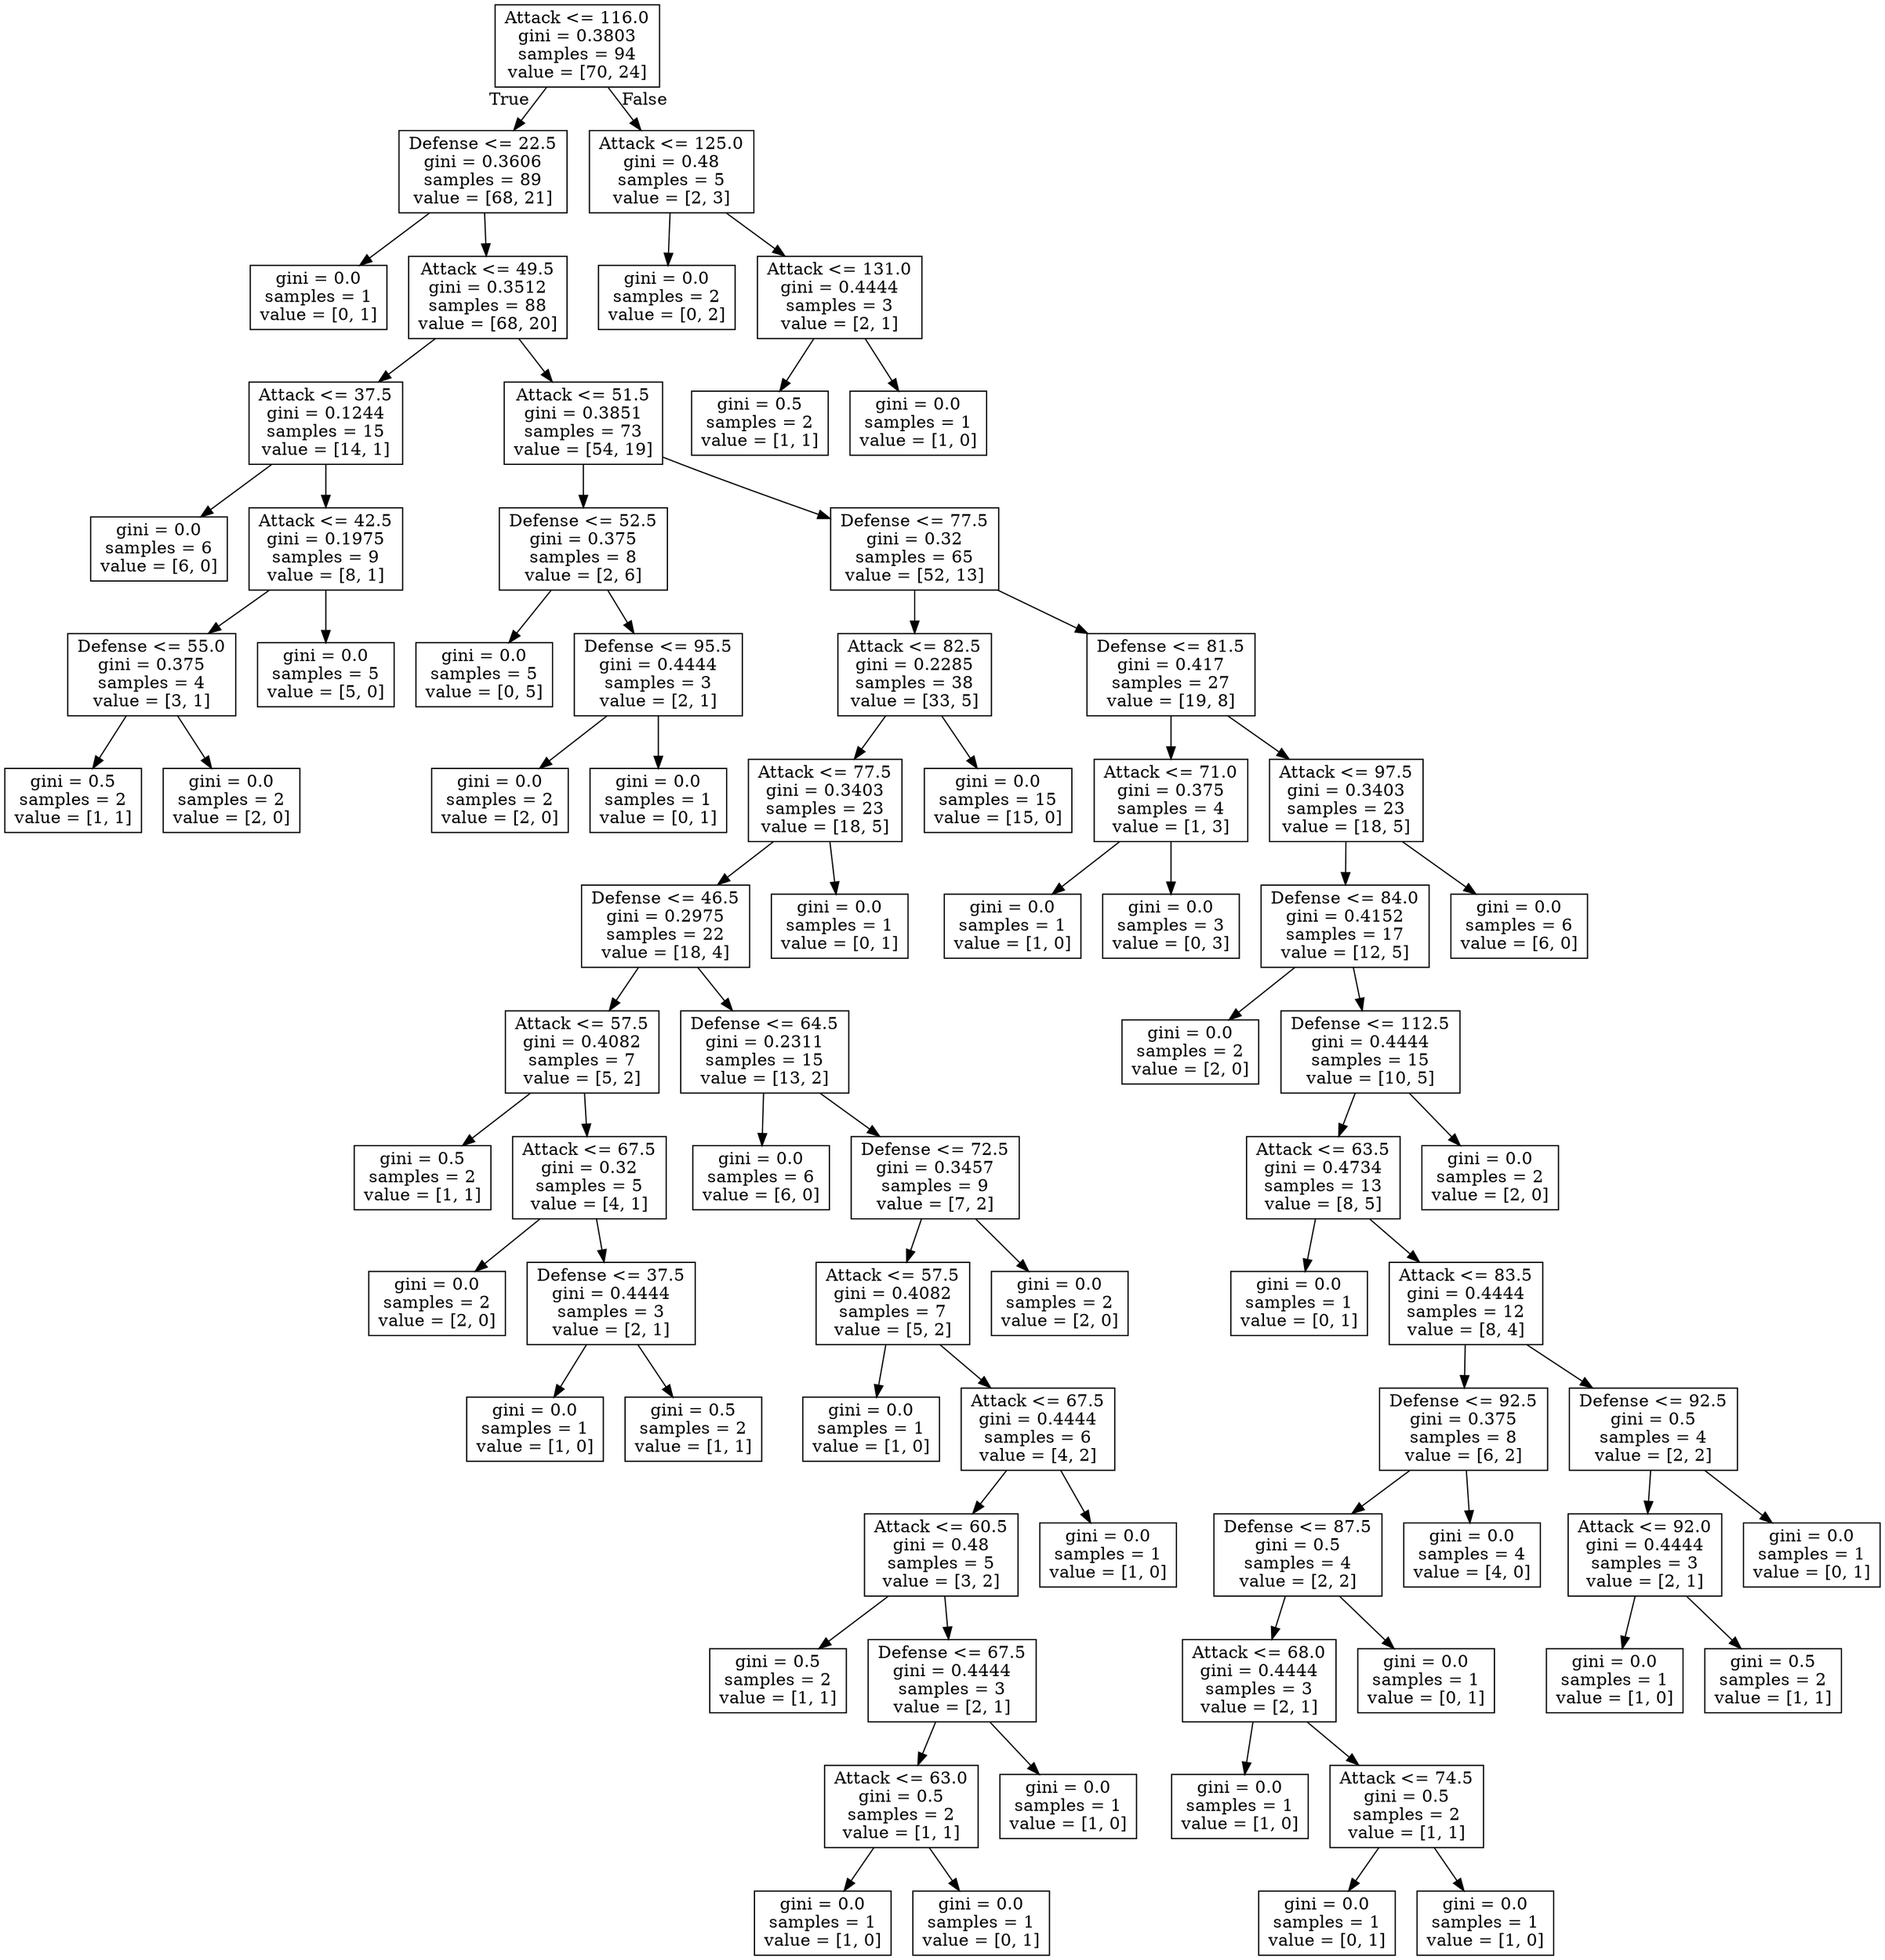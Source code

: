 digraph Tree {
node [shape=box] ;
0 [label="Attack <= 116.0\ngini = 0.3803\nsamples = 94\nvalue = [70, 24]"] ;
1 [label="Defense <= 22.5\ngini = 0.3606\nsamples = 89\nvalue = [68, 21]"] ;
0 -> 1 [labeldistance=2.5, labelangle=45, headlabel="True"] ;
2 [label="gini = 0.0\nsamples = 1\nvalue = [0, 1]"] ;
1 -> 2 ;
3 [label="Attack <= 49.5\ngini = 0.3512\nsamples = 88\nvalue = [68, 20]"] ;
1 -> 3 ;
4 [label="Attack <= 37.5\ngini = 0.1244\nsamples = 15\nvalue = [14, 1]"] ;
3 -> 4 ;
5 [label="gini = 0.0\nsamples = 6\nvalue = [6, 0]"] ;
4 -> 5 ;
6 [label="Attack <= 42.5\ngini = 0.1975\nsamples = 9\nvalue = [8, 1]"] ;
4 -> 6 ;
7 [label="Defense <= 55.0\ngini = 0.375\nsamples = 4\nvalue = [3, 1]"] ;
6 -> 7 ;
8 [label="gini = 0.5\nsamples = 2\nvalue = [1, 1]"] ;
7 -> 8 ;
9 [label="gini = 0.0\nsamples = 2\nvalue = [2, 0]"] ;
7 -> 9 ;
10 [label="gini = 0.0\nsamples = 5\nvalue = [5, 0]"] ;
6 -> 10 ;
11 [label="Attack <= 51.5\ngini = 0.3851\nsamples = 73\nvalue = [54, 19]"] ;
3 -> 11 ;
12 [label="Defense <= 52.5\ngini = 0.375\nsamples = 8\nvalue = [2, 6]"] ;
11 -> 12 ;
13 [label="gini = 0.0\nsamples = 5\nvalue = [0, 5]"] ;
12 -> 13 ;
14 [label="Defense <= 95.5\ngini = 0.4444\nsamples = 3\nvalue = [2, 1]"] ;
12 -> 14 ;
15 [label="gini = 0.0\nsamples = 2\nvalue = [2, 0]"] ;
14 -> 15 ;
16 [label="gini = 0.0\nsamples = 1\nvalue = [0, 1]"] ;
14 -> 16 ;
17 [label="Defense <= 77.5\ngini = 0.32\nsamples = 65\nvalue = [52, 13]"] ;
11 -> 17 ;
18 [label="Attack <= 82.5\ngini = 0.2285\nsamples = 38\nvalue = [33, 5]"] ;
17 -> 18 ;
19 [label="Attack <= 77.5\ngini = 0.3403\nsamples = 23\nvalue = [18, 5]"] ;
18 -> 19 ;
20 [label="Defense <= 46.5\ngini = 0.2975\nsamples = 22\nvalue = [18, 4]"] ;
19 -> 20 ;
21 [label="Attack <= 57.5\ngini = 0.4082\nsamples = 7\nvalue = [5, 2]"] ;
20 -> 21 ;
22 [label="gini = 0.5\nsamples = 2\nvalue = [1, 1]"] ;
21 -> 22 ;
23 [label="Attack <= 67.5\ngini = 0.32\nsamples = 5\nvalue = [4, 1]"] ;
21 -> 23 ;
24 [label="gini = 0.0\nsamples = 2\nvalue = [2, 0]"] ;
23 -> 24 ;
25 [label="Defense <= 37.5\ngini = 0.4444\nsamples = 3\nvalue = [2, 1]"] ;
23 -> 25 ;
26 [label="gini = 0.0\nsamples = 1\nvalue = [1, 0]"] ;
25 -> 26 ;
27 [label="gini = 0.5\nsamples = 2\nvalue = [1, 1]"] ;
25 -> 27 ;
28 [label="Defense <= 64.5\ngini = 0.2311\nsamples = 15\nvalue = [13, 2]"] ;
20 -> 28 ;
29 [label="gini = 0.0\nsamples = 6\nvalue = [6, 0]"] ;
28 -> 29 ;
30 [label="Defense <= 72.5\ngini = 0.3457\nsamples = 9\nvalue = [7, 2]"] ;
28 -> 30 ;
31 [label="Attack <= 57.5\ngini = 0.4082\nsamples = 7\nvalue = [5, 2]"] ;
30 -> 31 ;
32 [label="gini = 0.0\nsamples = 1\nvalue = [1, 0]"] ;
31 -> 32 ;
33 [label="Attack <= 67.5\ngini = 0.4444\nsamples = 6\nvalue = [4, 2]"] ;
31 -> 33 ;
34 [label="Attack <= 60.5\ngini = 0.48\nsamples = 5\nvalue = [3, 2]"] ;
33 -> 34 ;
35 [label="gini = 0.5\nsamples = 2\nvalue = [1, 1]"] ;
34 -> 35 ;
36 [label="Defense <= 67.5\ngini = 0.4444\nsamples = 3\nvalue = [2, 1]"] ;
34 -> 36 ;
37 [label="Attack <= 63.0\ngini = 0.5\nsamples = 2\nvalue = [1, 1]"] ;
36 -> 37 ;
38 [label="gini = 0.0\nsamples = 1\nvalue = [1, 0]"] ;
37 -> 38 ;
39 [label="gini = 0.0\nsamples = 1\nvalue = [0, 1]"] ;
37 -> 39 ;
40 [label="gini = 0.0\nsamples = 1\nvalue = [1, 0]"] ;
36 -> 40 ;
41 [label="gini = 0.0\nsamples = 1\nvalue = [1, 0]"] ;
33 -> 41 ;
42 [label="gini = 0.0\nsamples = 2\nvalue = [2, 0]"] ;
30 -> 42 ;
43 [label="gini = 0.0\nsamples = 1\nvalue = [0, 1]"] ;
19 -> 43 ;
44 [label="gini = 0.0\nsamples = 15\nvalue = [15, 0]"] ;
18 -> 44 ;
45 [label="Defense <= 81.5\ngini = 0.417\nsamples = 27\nvalue = [19, 8]"] ;
17 -> 45 ;
46 [label="Attack <= 71.0\ngini = 0.375\nsamples = 4\nvalue = [1, 3]"] ;
45 -> 46 ;
47 [label="gini = 0.0\nsamples = 1\nvalue = [1, 0]"] ;
46 -> 47 ;
48 [label="gini = 0.0\nsamples = 3\nvalue = [0, 3]"] ;
46 -> 48 ;
49 [label="Attack <= 97.5\ngini = 0.3403\nsamples = 23\nvalue = [18, 5]"] ;
45 -> 49 ;
50 [label="Defense <= 84.0\ngini = 0.4152\nsamples = 17\nvalue = [12, 5]"] ;
49 -> 50 ;
51 [label="gini = 0.0\nsamples = 2\nvalue = [2, 0]"] ;
50 -> 51 ;
52 [label="Defense <= 112.5\ngini = 0.4444\nsamples = 15\nvalue = [10, 5]"] ;
50 -> 52 ;
53 [label="Attack <= 63.5\ngini = 0.4734\nsamples = 13\nvalue = [8, 5]"] ;
52 -> 53 ;
54 [label="gini = 0.0\nsamples = 1\nvalue = [0, 1]"] ;
53 -> 54 ;
55 [label="Attack <= 83.5\ngini = 0.4444\nsamples = 12\nvalue = [8, 4]"] ;
53 -> 55 ;
56 [label="Defense <= 92.5\ngini = 0.375\nsamples = 8\nvalue = [6, 2]"] ;
55 -> 56 ;
57 [label="Defense <= 87.5\ngini = 0.5\nsamples = 4\nvalue = [2, 2]"] ;
56 -> 57 ;
58 [label="Attack <= 68.0\ngini = 0.4444\nsamples = 3\nvalue = [2, 1]"] ;
57 -> 58 ;
59 [label="gini = 0.0\nsamples = 1\nvalue = [1, 0]"] ;
58 -> 59 ;
60 [label="Attack <= 74.5\ngini = 0.5\nsamples = 2\nvalue = [1, 1]"] ;
58 -> 60 ;
61 [label="gini = 0.0\nsamples = 1\nvalue = [0, 1]"] ;
60 -> 61 ;
62 [label="gini = 0.0\nsamples = 1\nvalue = [1, 0]"] ;
60 -> 62 ;
63 [label="gini = 0.0\nsamples = 1\nvalue = [0, 1]"] ;
57 -> 63 ;
64 [label="gini = 0.0\nsamples = 4\nvalue = [4, 0]"] ;
56 -> 64 ;
65 [label="Defense <= 92.5\ngini = 0.5\nsamples = 4\nvalue = [2, 2]"] ;
55 -> 65 ;
66 [label="Attack <= 92.0\ngini = 0.4444\nsamples = 3\nvalue = [2, 1]"] ;
65 -> 66 ;
67 [label="gini = 0.0\nsamples = 1\nvalue = [1, 0]"] ;
66 -> 67 ;
68 [label="gini = 0.5\nsamples = 2\nvalue = [1, 1]"] ;
66 -> 68 ;
69 [label="gini = 0.0\nsamples = 1\nvalue = [0, 1]"] ;
65 -> 69 ;
70 [label="gini = 0.0\nsamples = 2\nvalue = [2, 0]"] ;
52 -> 70 ;
71 [label="gini = 0.0\nsamples = 6\nvalue = [6, 0]"] ;
49 -> 71 ;
72 [label="Attack <= 125.0\ngini = 0.48\nsamples = 5\nvalue = [2, 3]"] ;
0 -> 72 [labeldistance=2.5, labelangle=-45, headlabel="False"] ;
73 [label="gini = 0.0\nsamples = 2\nvalue = [0, 2]"] ;
72 -> 73 ;
74 [label="Attack <= 131.0\ngini = 0.4444\nsamples = 3\nvalue = [2, 1]"] ;
72 -> 74 ;
75 [label="gini = 0.5\nsamples = 2\nvalue = [1, 1]"] ;
74 -> 75 ;
76 [label="gini = 0.0\nsamples = 1\nvalue = [1, 0]"] ;
74 -> 76 ;
}
